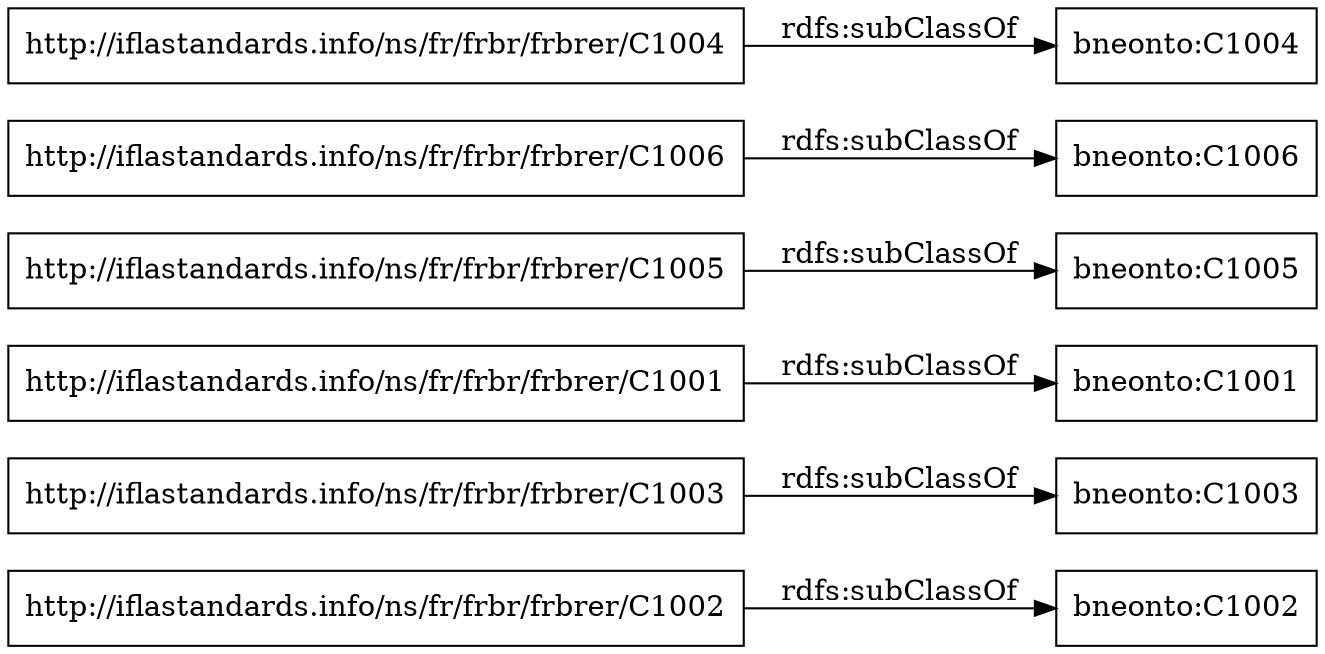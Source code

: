 digraph ar2dtool_diagram { 
rankdir=LR;
size="1000"
node [shape = rectangle, color="black"]; "http://iflastandards.info/ns/fr/frbr/frbrer/C1002" "bneonto:C1003" "bneonto:C1001" "bneonto:C1005" "bneonto:C1002" "bneonto:C1006" "http://iflastandards.info/ns/fr/frbr/frbrer/C1005" "bneonto:C1004" "http://iflastandards.info/ns/fr/frbr/frbrer/C1003" "http://iflastandards.info/ns/fr/frbr/frbrer/C1006" "http://iflastandards.info/ns/fr/frbr/frbrer/C1001" "http://iflastandards.info/ns/fr/frbr/frbrer/C1004" ; /*classes style*/
	"http://iflastandards.info/ns/fr/frbr/frbrer/C1001" -> "bneonto:C1001" [ label = "rdfs:subClassOf" ];
	"http://iflastandards.info/ns/fr/frbr/frbrer/C1006" -> "bneonto:C1006" [ label = "rdfs:subClassOf" ];
	"http://iflastandards.info/ns/fr/frbr/frbrer/C1004" -> "bneonto:C1004" [ label = "rdfs:subClassOf" ];
	"http://iflastandards.info/ns/fr/frbr/frbrer/C1002" -> "bneonto:C1002" [ label = "rdfs:subClassOf" ];
	"http://iflastandards.info/ns/fr/frbr/frbrer/C1005" -> "bneonto:C1005" [ label = "rdfs:subClassOf" ];
	"http://iflastandards.info/ns/fr/frbr/frbrer/C1003" -> "bneonto:C1003" [ label = "rdfs:subClassOf" ];

}
